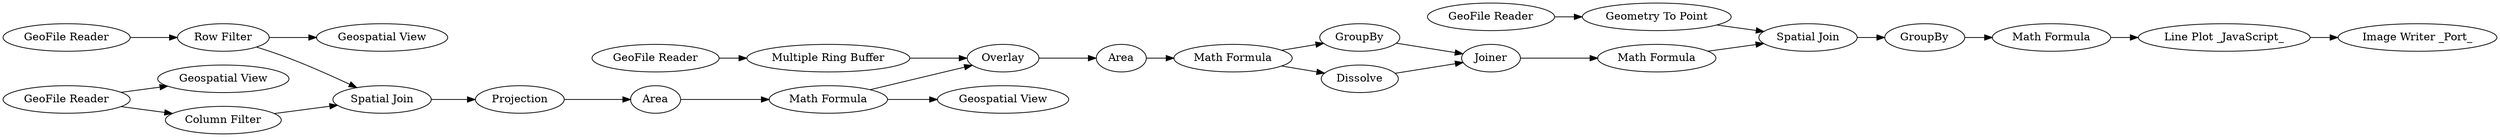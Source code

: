 digraph {
	7 -> 8
	4 -> 5
	8 -> 9
	23 -> 24
	13 -> 14
	21 -> 22
	2 -> 3
	4 -> 6
	22 -> 23
	12 -> 13
	18 -> 19
	20 -> 23
	26 -> 27
	1 -> 2
	14 -> 15
	25 -> 26
	16 -> 18
	10 -> 11
	15 -> 16
	2 -> 7
	24 -> 25
	6 -> 7
	10 -> 14
	17 -> 19
	19 -> 20
	9 -> 10
	16 -> 17
	27 [label="Image Writer _Port_"]
	7 [label="Spatial Join"]
	9 [label=Area]
	18 [label=GroupBy]
	21 [label="GeoFile Reader"]
	26 [label="Line Plot _JavaScript_"]
	8 [label=Projection]
	17 [label=Dissolve]
	3 [label="Geospatial View"]
	19 [label=Joiner]
	24 [label=GroupBy]
	6 [label="Column Filter"]
	15 [label=Area]
	25 [label="Math Formula"]
	12 [label="GeoFile Reader"]
	10 [label="Math Formula"]
	16 [label="Math Formula"]
	1 [label="GeoFile Reader"]
	22 [label="Geometry To Point"]
	11 [label="Geospatial View"]
	4 [label="GeoFile Reader"]
	23 [label="Spatial Join"]
	14 [label=Overlay]
	5 [label="Geospatial View"]
	13 [label="Multiple Ring Buffer"]
	20 [label="Math Formula"]
	2 [label="Row Filter"]
	rankdir=LR
}
